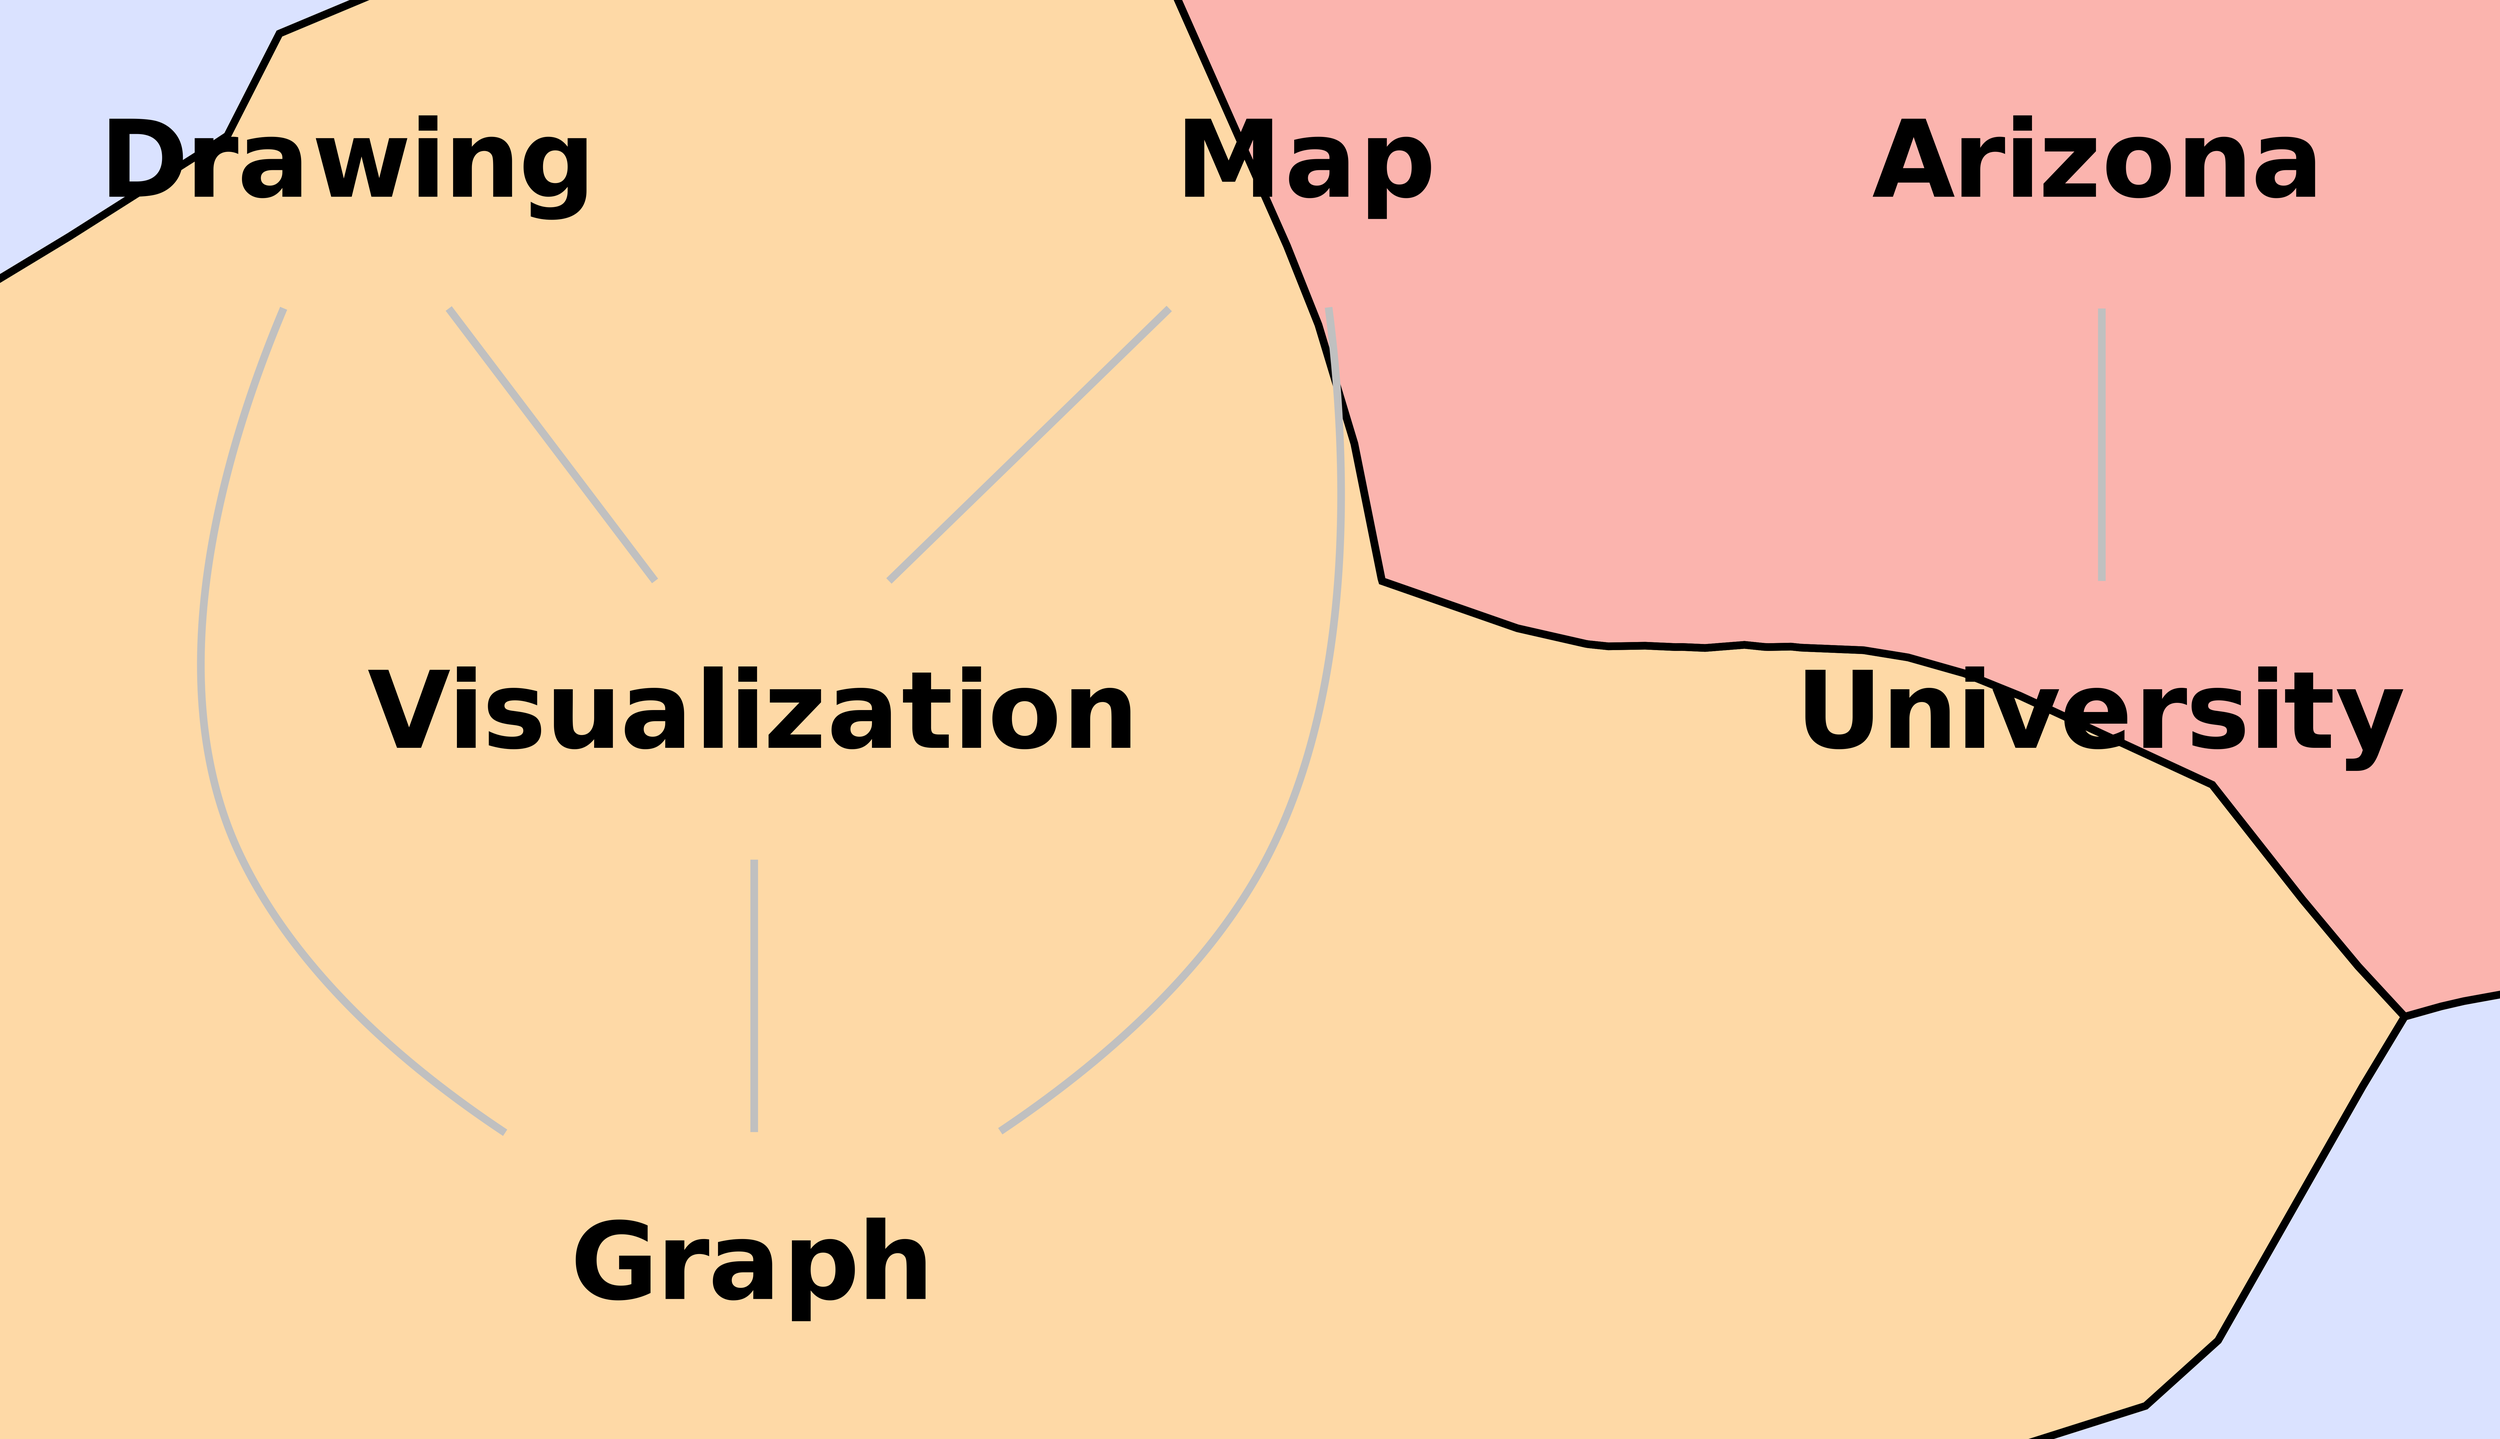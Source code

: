graph {
	graph [_background=" c 7 -#fed9a6 C 7 -#fed9a6 P 185 -61.419891 54.143654 -50.598587 39.957405 -24.959415 4.304377 12.316844 -12.151391 25.011993 -18.570372 \
23.991755 45.991230 20.695940 58.883167 21.199190 59.566010 20.871305 61.874573 21.305523 64.894302 21.719952 65.198570 25.117401 \
66.481163 25.117401 66.481163 21.719952 65.198570 21.305523 64.894302 20.871305 61.874573 21.199190 59.566010 20.695940 58.883167 \
23.991755 45.991230 25.011993 -18.570372 25.457136 -18.822872 29.656281 -12.667832 37.068226 -2.935177 41.198608 2.881438 38.237061 \
43.303684 39.415493 55.054558 72.761642 52.766315 58.910263 26.017990 93.121933 25.156176 96.000343 22.352991 96.099174 22.313519 \
100.498817 18.290819 100.593079 18.162132 104.163422 18.162132 104.367050 18.123133 105.599548 18.123133 105.849983 18.171213 109.291809 \
52.462765 110.432137 18.205770 111.578468 18.205770 113.606659 20.127954 116.221069 21.609545 121.202454 22.603411 123.089348 22.254759 \
125.999207 42.932152 126.618256 60.917995 129.911789 61.052746 129.825470 74.072533 131.800278 99.010933 135.043533 96.589127 146.580887 \
99.210922 171.778534 100.466537 157.246063 67.761635 162.714050 67.410385 162.714050 67.410385 157.246063 67.761635 171.778534 100.466537 \
146.580887 99.210922 135.043533 96.589127 131.800278 99.010933 129.825470 74.072533 129.911789 61.052746 126.618256 60.917995 125.999207 \
42.932152 123.089348 22.254759 127.678604 19.571255 129.131836 18.193600 129.939163 18.193600 131.910736 45.781647 134.945190 17.852045 \
135.083694 17.826046 136.087540 18.019358 138.888260 37.416485 141.921036 20.449736 144.068176 22.248037 144.068176 22.248037 141.921036 \
20.449736 138.888260 37.416485 136.087540 18.019358 135.083694 17.826046 134.945190 17.852045 131.910736 45.781647 129.939163 18.193600 \
129.131836 18.193600 127.678604 19.571255 123.089348 22.254759 121.202454 22.603411 116.221069 21.609545 113.606659 20.127954 111.578468 \
18.205770 110.432137 18.205770 109.291809 52.462765 105.849983 18.171213 105.599548 18.123133 104.367050 18.123133 104.163422 18.162132 \
100.593079 18.162132 100.498817 18.290819 96.099174 22.313519 96.000343 22.352991 93.121933 25.156176 58.910263 26.017990 72.761642 \
52.766315 39.415493 55.054558 38.237061 43.303684 41.198608 2.881438 37.068226 -2.935177 29.656281 -12.667832 25.457136 -18.822872 \
31.560938 -30.494932 61.802750 -51.780373 83.942398 -57.652889 96.373009 -61.293247 103.366287 -59.516624 109.707001 -58.400787 \
124.754433 -57.295654 127.472176 -57.166336 139.360107 -57.825802 142.811615 -58.195213 146.325241 -57.299263 153.407257 -55.686745 \
180.850296 -50.194649 194.163116 -42.201939 212.973801 -24.899796 215.941803 -20.190136 216.425720 -19.966547 226.240387 -15.713288 \
233.504562 -13.200070 276.217255 0.335378 285.683258 8.875730 304.546021 42.050816 310.048309 51.184689 303.971588 57.762283 296.737549 \
66.442673 285.012970 81.356491 284.925201 81.476509 259.780151 93.109779 252.560150 96.026779 245.197647 98.112427 239.388855 99.053268 \
231.230759 99.388130 229.903214 99.524063 226.950150 99.467888 226.375839 99.491890 223.828781 99.754417 218.679733 99.348099 215.669373 \
99.479965 214.834320 99.465813 210.857162 99.642441 206.038391 99.563560 203.442627 99.835625 203.096649 99.892830 194.177307 101.921265 \
176.516998 108.078339 176.419174 108.407722 172.883026 126.027435 168.188339 141.565277 164.081909 151.880569 148.720596 186.519852 \
135.473526 186.068542 133.855270 131.891235 133.855270 131.891235 135.473526 186.068542 121.690109 186.281845 121.483650 186.305496 \
112.601013 105.791275 112.766563 105.552116 116.330200 107.681953 120.661163 108.594536 120.661163 108.594536 116.330200 107.681953 \
112.766563 105.552116 112.601013 105.791275 121.483650 186.305496 103.204941 188.859039 71.846138 194.778976 68.152908 194.550552 \
32.493053 179.615524 25.695959 166.274170 22.424641 164.113754 5.052437 153.095001 -79.757233 101.752342 -76.240395 93.305717 -63.661694 \
61.293392 -61.419891 54.143654 c 7 -#fbb4ae C 7 -#fbb4ae P 71  168.188339 141.565277 172.883026 126.027435 176.419174 108.407722 \
176.516998 108.078339 194.177307 101.921265 203.096649 99.892830 203.442627 99.835625 206.038391 99.563560 210.857162 99.642441 \
214.834320 99.465813 215.669373 99.479965 218.679733 99.348099 223.828781 99.754417 226.375839 99.491890 226.950150 99.467888 229.903214 \
99.524063 231.230759 99.388130 239.388855 99.053268 245.197647 98.112427 252.560150 96.026779 259.780151 93.109779 284.925201 81.476509 \
285.012970 81.356491 296.737549 66.442673 303.971588 57.762283 310.048309 51.184689 314.811462 52.524788 314.436249 102.751366 312.366425 \
129.541122 312.366425 129.541122 314.436249 102.751366 314.811462 52.524788 317.767303 53.208591 330.125366 55.456131 333.553741 \
55.907616 335.300323 56.191692 335.996918 56.269909 349.932220 57.485619 369.341888 58.197346 410.020752 80.743683 420.244659 113.188103 \
426.808807 132.293777 428.090424 135.755814 426.810852 140.405441 424.259521 151.740555 420.496338 158.941040 405.839783 188.820862 \
403.848511 190.292755 361.851166 209.232880 346.048737 208.590439 332.548126 209.189102 330.167358 209.361832 327.452209 209.711945 \
317.412537 211.578186 311.332214 213.052368 284.925201 220.198990 280.675568 223.097992 264.633606 217.364059 252.201385 213.255768 \
248.958466 212.275635 242.527237 210.691483 238.871155 209.893570 234.966766 209.151093 224.528992 207.749634 222.620316 207.547180 \
220.960281 207.509918 212.688080 207.554749 180.293152 208.634491 148.720596 186.519852 164.081909 151.880569 168.188339 141.565277 \
c 7 -#000000 L 70  203.442627 99.835625 206.038391 99.563560 210.857162 99.642441 214.834320 99.465813 215.669373 99.479965 218.679733 \
99.348099 223.828781 99.754417 226.375839 99.491890 226.950150 99.467888 229.903214 99.524063 231.230759 99.388130 239.388855 99.053268 \
245.197647 98.112427 252.560150 96.026779 259.780151 93.109779 284.925201 81.476509 285.012970 81.356491 296.737549 66.442673 303.971588 \
57.762283 310.048309 51.184689 304.546021 42.050816 285.683258 8.875730 276.217255 0.335378 233.504562 -13.200070 226.240387 -15.713288 \
216.425720 -19.966547 215.941803 -20.190136 212.973801 -24.899796 194.163116 -42.201939 180.850296 -50.194649 153.407257 -55.686745 \
146.325241 -57.299263 142.811615 -58.195213 139.360107 -57.825802 127.472176 -57.166336 124.754433 -57.295654 109.707001 -58.400787 \
103.366287 -59.516624 96.373009 -61.293247 83.942398 -57.652889 61.802750 -51.780373 31.560938 -30.494932 25.457136 -18.822872 25.011993 \
-18.570372 12.316844 -12.151391 -24.959415 4.304377 -50.598587 39.957405 -61.419891 54.143654 -63.661694 61.293392 -76.240395 93.305717 \
-79.757233 101.752342 5.052437 153.095001 22.424641 164.113754 25.695959 166.274170 32.493053 179.615524 68.152908 194.550552 71.846138 \
194.778976 103.204941 188.859039 121.483650 186.305496 121.690109 186.281845 135.473526 186.068542 148.720596 186.519852 164.081909 \
151.880569 168.188339 141.565277 172.883026 126.027435 176.419174 108.407722 176.516998 108.078339 194.177307 101.921265 203.096649 \
99.892830 203.442627 99.835625 c 7 -#000000 L 66  327.452209 209.711945 330.167358 209.361832 332.548126 209.189102 346.048737 208.590439 \
361.851166 209.232880 403.848511 190.292755 405.839783 188.820862 420.496338 158.941040 424.259521 151.740555 426.810852 140.405441 \
428.090424 135.755814 426.808807 132.293777 420.244659 113.188103 410.020752 80.743683 369.341888 58.197346 349.932220 57.485619 \
335.996918 56.269909 335.300323 56.191692 333.553741 55.907616 330.125366 55.456131 317.767303 53.208591 314.811462 52.524788 310.048309 \
51.184689 303.971588 57.762283 296.737549 66.442673 285.012970 81.356491 284.925201 81.476509 259.780151 93.109779 252.560150 96.026779 \
245.197647 98.112427 239.388855 99.053268 231.230759 99.388130 229.903214 99.524063 226.950150 99.467888 226.375839 99.491890 223.828781 \
99.754417 218.679733 99.348099 215.669373 99.479965 214.834320 99.465813 210.857162 99.642441 206.038391 99.563560 203.442627 99.835625 \
203.096649 99.892830 194.177307 101.921265 176.516998 108.078339 176.419174 108.407722 172.883026 126.027435 168.188339 141.565277 \
164.081909 151.880569 148.720596 186.519852 180.293152 208.634491 212.688080 207.554749 220.960281 207.509918 222.620316 207.547180 \
224.528992 207.749634 234.966766 209.151093 238.871155 209.893570 242.527237 210.691483 248.958466 212.275635 252.201385 213.255768 \
264.633606 217.364059 280.675568 223.097992 284.925201 220.198990 311.332214 213.052368 317.412537 211.578186 327.452209 209.711945",
		bb="-79.757,-61.293,428.09,223.1",
		bgcolor="#dae2ff",
		forcelabels=false,
		outputorder=edgesfirst,
		overlap=prism,
		size="60,60!"
	];
	node [clustercolor=-1,
		fontname="Helvetica-Bold",
		height=0.0001,
		label="\N",
		margin=0,
		shape=plaintext,
		width=0.0001
	];
	edge [color=grey];
	0	 [cluster=2,
		clustercolor="#fed9a6",
		height=0.5,
		label=Drawing,
		pos="211.98,62.004",
		width=1.1528];
	1	 [cluster=2,
		clustercolor="#fed9a6",
		height=0.5,
		label=Visualization,
		pos="120.35,18",
		width=1.6111];
	0 -- 1	 [pos="183.99,48.563 173.88,43.71 162.41,38.199 152.01,33.205"];
	2	 [cluster=2,
		clustercolor="#fed9a6",
		height=0.5,
		label="Graph",
		pos="120.66,104.12",
		width=0.90278];
	0 -- 2	 [pos="183.09,75.328 171.07,80.871 157.25,87.242 145.67,92.58"];
	1 -- 2	 [pos="120.41,36.263 120.47,50.877 120.54,71.271 120.59,85.879"];
	3	 [cluster=1,
		clustercolor="#fbb4ae",
		height=0.5,
		label=Arizona,
		pos="330.2,137",
		width=1.0833];
	4	 [cluster=1,
		clustercolor="#fbb4ae",
		height=0.5,
		label=University,
		pos="235.1,137",
		width=1.3333];
	3 -- 4	 [pos="290.97,137 288.41,137 285.82,137 283.22,137"];
	5	 [cluster=2,
		clustercolor="#fed9a6",
		height=0.5,
		label=Map,
		pos="27.298,62.141",
		width=0.76389];
	5 -- 1	 [pos="49.822,51.455 61.44,45.944 75.806,39.129 88.535,33.09"];
	5 -- 2	 [pos="49.898,72.301 63.605,78.464 81.127,86.342 95.305,92.716"];
}
